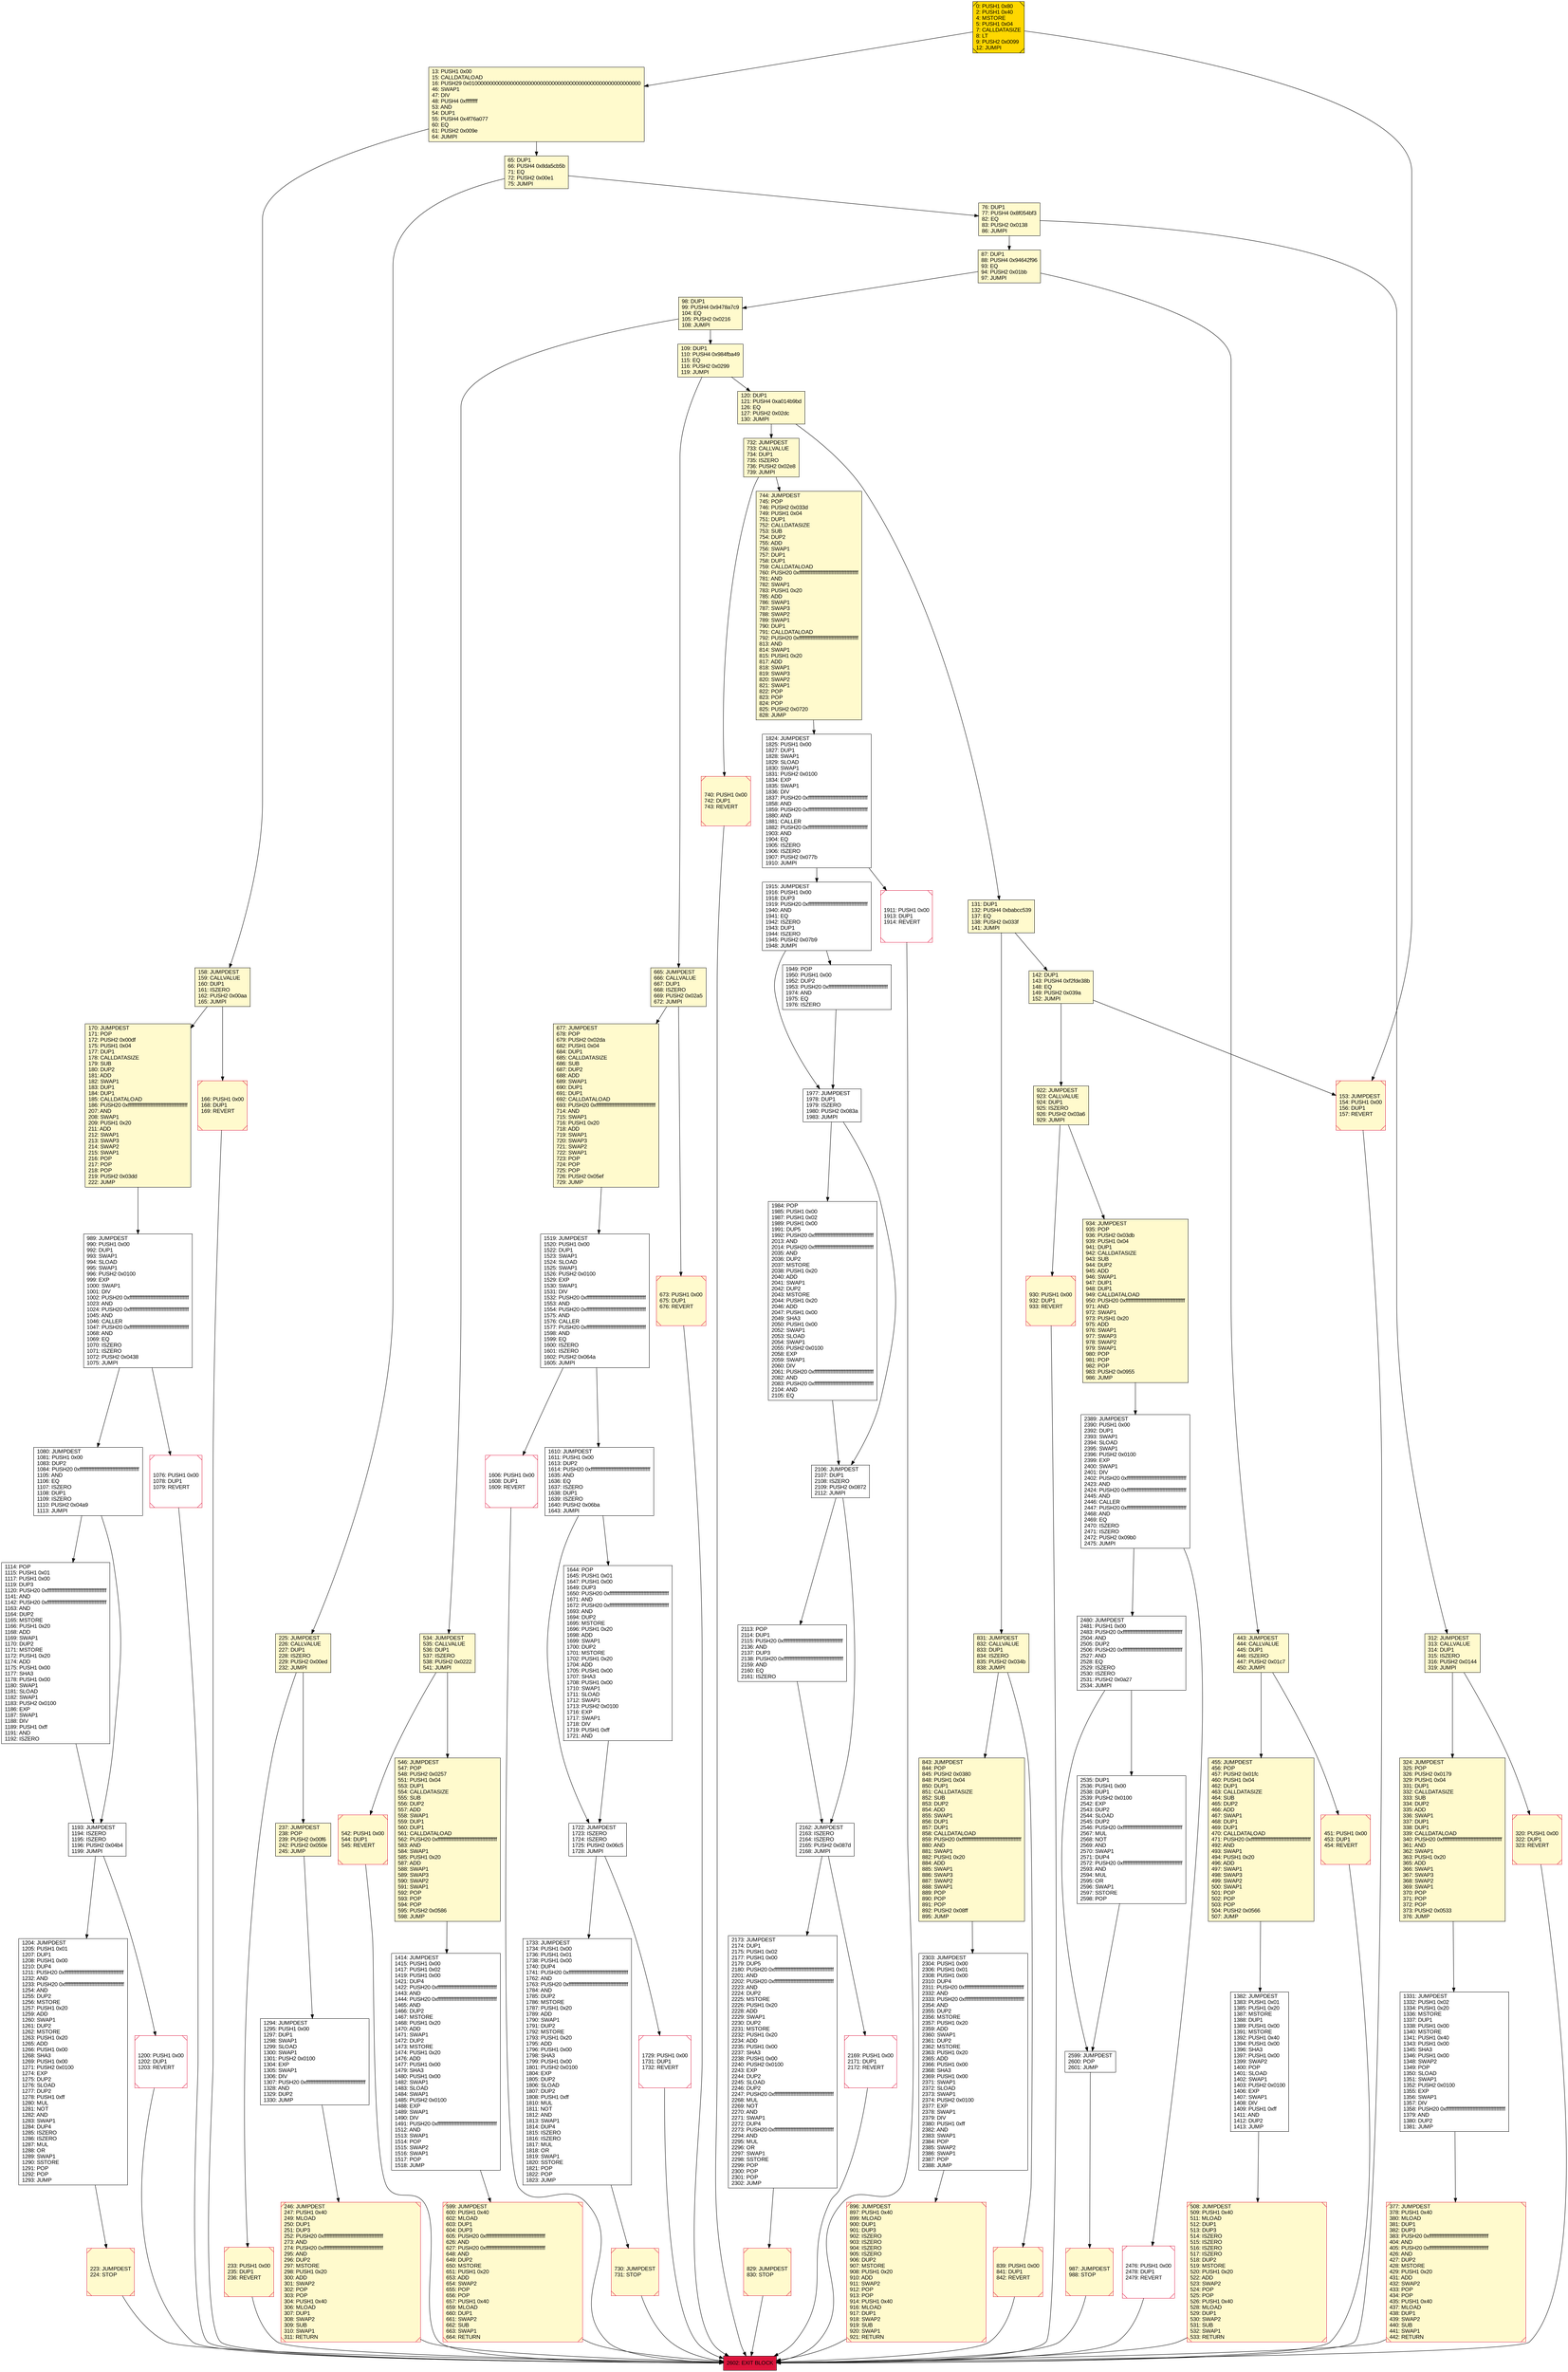 digraph G {
bgcolor=transparent rankdir=UD;
node [shape=box style=filled color=black fillcolor=white fontname=arial fontcolor=black];
87 [label="87: DUP1\l88: PUSH4 0x94642f96\l93: EQ\l94: PUSH2 0x01bb\l97: JUMPI\l" fillcolor=lemonchiffon ];
673 [label="673: PUSH1 0x00\l675: DUP1\l676: REVERT\l" fillcolor=lemonchiffon shape=Msquare color=crimson ];
2599 [label="2599: JUMPDEST\l2600: POP\l2601: JUMP\l" ];
930 [label="930: PUSH1 0x00\l932: DUP1\l933: REVERT\l" fillcolor=lemonchiffon shape=Msquare color=crimson ];
599 [label="599: JUMPDEST\l600: PUSH1 0x40\l602: MLOAD\l603: DUP1\l604: DUP3\l605: PUSH20 0xffffffffffffffffffffffffffffffffffffffff\l626: AND\l627: PUSH20 0xffffffffffffffffffffffffffffffffffffffff\l648: AND\l649: DUP2\l650: MSTORE\l651: PUSH1 0x20\l653: ADD\l654: SWAP2\l655: POP\l656: POP\l657: PUSH1 0x40\l659: MLOAD\l660: DUP1\l661: SWAP2\l662: SUB\l663: SWAP1\l664: RETURN\l" fillcolor=lemonchiffon shape=Msquare color=crimson ];
166 [label="166: PUSH1 0x00\l168: DUP1\l169: REVERT\l" fillcolor=lemonchiffon shape=Msquare color=crimson ];
98 [label="98: DUP1\l99: PUSH4 0x9478a7c9\l104: EQ\l105: PUSH2 0x0216\l108: JUMPI\l" fillcolor=lemonchiffon ];
2476 [label="2476: PUSH1 0x00\l2478: DUP1\l2479: REVERT\l" shape=Msquare color=crimson ];
65 [label="65: DUP1\l66: PUSH4 0x8da5cb5b\l71: EQ\l72: PUSH2 0x00e1\l75: JUMPI\l" fillcolor=lemonchiffon ];
1414 [label="1414: JUMPDEST\l1415: PUSH1 0x00\l1417: PUSH1 0x02\l1419: PUSH1 0x00\l1421: DUP4\l1422: PUSH20 0xffffffffffffffffffffffffffffffffffffffff\l1443: AND\l1444: PUSH20 0xffffffffffffffffffffffffffffffffffffffff\l1465: AND\l1466: DUP2\l1467: MSTORE\l1468: PUSH1 0x20\l1470: ADD\l1471: SWAP1\l1472: DUP2\l1473: MSTORE\l1474: PUSH1 0x20\l1476: ADD\l1477: PUSH1 0x00\l1479: SHA3\l1480: PUSH1 0x00\l1482: SWAP1\l1483: SLOAD\l1484: SWAP1\l1485: PUSH2 0x0100\l1488: EXP\l1489: SWAP1\l1490: DIV\l1491: PUSH20 0xffffffffffffffffffffffffffffffffffffffff\l1512: AND\l1513: SWAP1\l1514: POP\l1515: SWAP2\l1516: SWAP1\l1517: POP\l1518: JUMP\l" ];
1200 [label="1200: PUSH1 0x00\l1202: DUP1\l1203: REVERT\l" shape=Msquare color=crimson ];
1977 [label="1977: JUMPDEST\l1978: DUP1\l1979: ISZERO\l1980: PUSH2 0x083a\l1983: JUMPI\l" ];
131 [label="131: DUP1\l132: PUSH4 0xbabcc539\l137: EQ\l138: PUSH2 0x033f\l141: JUMPI\l" fillcolor=lemonchiffon ];
1076 [label="1076: PUSH1 0x00\l1078: DUP1\l1079: REVERT\l" shape=Msquare color=crimson ];
1722 [label="1722: JUMPDEST\l1723: ISZERO\l1724: ISZERO\l1725: PUSH2 0x06c5\l1728: JUMPI\l" ];
1080 [label="1080: JUMPDEST\l1081: PUSH1 0x00\l1083: DUP2\l1084: PUSH20 0xffffffffffffffffffffffffffffffffffffffff\l1105: AND\l1106: EQ\l1107: ISZERO\l1108: DUP1\l1109: ISZERO\l1110: PUSH2 0x04a9\l1113: JUMPI\l" ];
158 [label="158: JUMPDEST\l159: CALLVALUE\l160: DUP1\l161: ISZERO\l162: PUSH2 0x00aa\l165: JUMPI\l" fillcolor=lemonchiffon ];
153 [label="153: JUMPDEST\l154: PUSH1 0x00\l156: DUP1\l157: REVERT\l" fillcolor=lemonchiffon shape=Msquare color=crimson ];
2389 [label="2389: JUMPDEST\l2390: PUSH1 0x00\l2392: DUP1\l2393: SWAP1\l2394: SLOAD\l2395: SWAP1\l2396: PUSH2 0x0100\l2399: EXP\l2400: SWAP1\l2401: DIV\l2402: PUSH20 0xffffffffffffffffffffffffffffffffffffffff\l2423: AND\l2424: PUSH20 0xffffffffffffffffffffffffffffffffffffffff\l2445: AND\l2446: CALLER\l2447: PUSH20 0xffffffffffffffffffffffffffffffffffffffff\l2468: AND\l2469: EQ\l2470: ISZERO\l2471: ISZERO\l2472: PUSH2 0x09b0\l2475: JUMPI\l" ];
1331 [label="1331: JUMPDEST\l1332: PUSH1 0x02\l1334: PUSH1 0x20\l1336: MSTORE\l1337: DUP1\l1338: PUSH1 0x00\l1340: MSTORE\l1341: PUSH1 0x40\l1343: PUSH1 0x00\l1345: SHA3\l1346: PUSH1 0x00\l1348: SWAP2\l1349: POP\l1350: SLOAD\l1351: SWAP1\l1352: PUSH2 0x0100\l1355: EXP\l1356: SWAP1\l1357: DIV\l1358: PUSH20 0xffffffffffffffffffffffffffffffffffffffff\l1379: AND\l1380: DUP2\l1381: JUMP\l" ];
546 [label="546: JUMPDEST\l547: POP\l548: PUSH2 0x0257\l551: PUSH1 0x04\l553: DUP1\l554: CALLDATASIZE\l555: SUB\l556: DUP2\l557: ADD\l558: SWAP1\l559: DUP1\l560: DUP1\l561: CALLDATALOAD\l562: PUSH20 0xffffffffffffffffffffffffffffffffffffffff\l583: AND\l584: SWAP1\l585: PUSH1 0x20\l587: ADD\l588: SWAP1\l589: SWAP3\l590: SWAP2\l591: SWAP1\l592: POP\l593: POP\l594: POP\l595: PUSH2 0x0586\l598: JUMP\l" fillcolor=lemonchiffon ];
2106 [label="2106: JUMPDEST\l2107: DUP1\l2108: ISZERO\l2109: PUSH2 0x0872\l2112: JUMPI\l" ];
1610 [label="1610: JUMPDEST\l1611: PUSH1 0x00\l1613: DUP2\l1614: PUSH20 0xffffffffffffffffffffffffffffffffffffffff\l1635: AND\l1636: EQ\l1637: ISZERO\l1638: DUP1\l1639: ISZERO\l1640: PUSH2 0x06ba\l1643: JUMPI\l" ];
225 [label="225: JUMPDEST\l226: CALLVALUE\l227: DUP1\l228: ISZERO\l229: PUSH2 0x00ed\l232: JUMPI\l" fillcolor=lemonchiffon ];
246 [label="246: JUMPDEST\l247: PUSH1 0x40\l249: MLOAD\l250: DUP1\l251: DUP3\l252: PUSH20 0xffffffffffffffffffffffffffffffffffffffff\l273: AND\l274: PUSH20 0xffffffffffffffffffffffffffffffffffffffff\l295: AND\l296: DUP2\l297: MSTORE\l298: PUSH1 0x20\l300: ADD\l301: SWAP2\l302: POP\l303: POP\l304: PUSH1 0x40\l306: MLOAD\l307: DUP1\l308: SWAP2\l309: SUB\l310: SWAP1\l311: RETURN\l" fillcolor=lemonchiffon shape=Msquare color=crimson ];
2480 [label="2480: JUMPDEST\l2481: PUSH1 0x00\l2483: PUSH20 0xffffffffffffffffffffffffffffffffffffffff\l2504: AND\l2505: DUP2\l2506: PUSH20 0xffffffffffffffffffffffffffffffffffffffff\l2527: AND\l2528: EQ\l2529: ISZERO\l2530: ISZERO\l2531: PUSH2 0x0a27\l2534: JUMPI\l" ];
443 [label="443: JUMPDEST\l444: CALLVALUE\l445: DUP1\l446: ISZERO\l447: PUSH2 0x01c7\l450: JUMPI\l" fillcolor=lemonchiffon ];
312 [label="312: JUMPDEST\l313: CALLVALUE\l314: DUP1\l315: ISZERO\l316: PUSH2 0x0144\l319: JUMPI\l" fillcolor=lemonchiffon ];
237 [label="237: JUMPDEST\l238: POP\l239: PUSH2 0x00f6\l242: PUSH2 0x050e\l245: JUMP\l" fillcolor=lemonchiffon ];
829 [label="829: JUMPDEST\l830: STOP\l" fillcolor=lemonchiffon shape=Msquare color=crimson ];
1114 [label="1114: POP\l1115: PUSH1 0x01\l1117: PUSH1 0x00\l1119: DUP3\l1120: PUSH20 0xffffffffffffffffffffffffffffffffffffffff\l1141: AND\l1142: PUSH20 0xffffffffffffffffffffffffffffffffffffffff\l1163: AND\l1164: DUP2\l1165: MSTORE\l1166: PUSH1 0x20\l1168: ADD\l1169: SWAP1\l1170: DUP2\l1171: MSTORE\l1172: PUSH1 0x20\l1174: ADD\l1175: PUSH1 0x00\l1177: SHA3\l1178: PUSH1 0x00\l1180: SWAP1\l1181: SLOAD\l1182: SWAP1\l1183: PUSH2 0x0100\l1186: EXP\l1187: SWAP1\l1188: DIV\l1189: PUSH1 0xff\l1191: AND\l1192: ISZERO\l" ];
2602 [label="2602: EXIT BLOCK\l" fillcolor=crimson ];
377 [label="377: JUMPDEST\l378: PUSH1 0x40\l380: MLOAD\l381: DUP1\l382: DUP3\l383: PUSH20 0xffffffffffffffffffffffffffffffffffffffff\l404: AND\l405: PUSH20 0xffffffffffffffffffffffffffffffffffffffff\l426: AND\l427: DUP2\l428: MSTORE\l429: PUSH1 0x20\l431: ADD\l432: SWAP2\l433: POP\l434: POP\l435: PUSH1 0x40\l437: MLOAD\l438: DUP1\l439: SWAP2\l440: SUB\l441: SWAP1\l442: RETURN\l" fillcolor=lemonchiffon shape=Msquare color=crimson ];
677 [label="677: JUMPDEST\l678: POP\l679: PUSH2 0x02da\l682: PUSH1 0x04\l684: DUP1\l685: CALLDATASIZE\l686: SUB\l687: DUP2\l688: ADD\l689: SWAP1\l690: DUP1\l691: DUP1\l692: CALLDATALOAD\l693: PUSH20 0xffffffffffffffffffffffffffffffffffffffff\l714: AND\l715: SWAP1\l716: PUSH1 0x20\l718: ADD\l719: SWAP1\l720: SWAP3\l721: SWAP2\l722: SWAP1\l723: POP\l724: POP\l725: POP\l726: PUSH2 0x05ef\l729: JUMP\l" fillcolor=lemonchiffon ];
76 [label="76: DUP1\l77: PUSH4 0x8f054bf3\l82: EQ\l83: PUSH2 0x0138\l86: JUMPI\l" fillcolor=lemonchiffon ];
922 [label="922: JUMPDEST\l923: CALLVALUE\l924: DUP1\l925: ISZERO\l926: PUSH2 0x03a6\l929: JUMPI\l" fillcolor=lemonchiffon ];
120 [label="120: DUP1\l121: PUSH4 0xa014b9bd\l126: EQ\l127: PUSH2 0x02dc\l130: JUMPI\l" fillcolor=lemonchiffon ];
831 [label="831: JUMPDEST\l832: CALLVALUE\l833: DUP1\l834: ISZERO\l835: PUSH2 0x034b\l838: JUMPI\l" fillcolor=lemonchiffon ];
1949 [label="1949: POP\l1950: PUSH1 0x00\l1952: DUP2\l1953: PUSH20 0xffffffffffffffffffffffffffffffffffffffff\l1974: AND\l1975: EQ\l1976: ISZERO\l" ];
2303 [label="2303: JUMPDEST\l2304: PUSH1 0x00\l2306: PUSH1 0x01\l2308: PUSH1 0x00\l2310: DUP4\l2311: PUSH20 0xffffffffffffffffffffffffffffffffffffffff\l2332: AND\l2333: PUSH20 0xffffffffffffffffffffffffffffffffffffffff\l2354: AND\l2355: DUP2\l2356: MSTORE\l2357: PUSH1 0x20\l2359: ADD\l2360: SWAP1\l2361: DUP2\l2362: MSTORE\l2363: PUSH1 0x20\l2365: ADD\l2366: PUSH1 0x00\l2368: SHA3\l2369: PUSH1 0x00\l2371: SWAP1\l2372: SLOAD\l2373: SWAP1\l2374: PUSH2 0x0100\l2377: EXP\l2378: SWAP1\l2379: DIV\l2380: PUSH1 0xff\l2382: AND\l2383: SWAP1\l2384: POP\l2385: SWAP2\l2386: SWAP1\l2387: POP\l2388: JUMP\l" ];
1294 [label="1294: JUMPDEST\l1295: PUSH1 0x00\l1297: DUP1\l1298: SWAP1\l1299: SLOAD\l1300: SWAP1\l1301: PUSH2 0x0100\l1304: EXP\l1305: SWAP1\l1306: DIV\l1307: PUSH20 0xffffffffffffffffffffffffffffffffffffffff\l1328: AND\l1329: DUP2\l1330: JUMP\l" ];
1204 [label="1204: JUMPDEST\l1205: PUSH1 0x01\l1207: DUP1\l1208: PUSH1 0x00\l1210: DUP4\l1211: PUSH20 0xffffffffffffffffffffffffffffffffffffffff\l1232: AND\l1233: PUSH20 0xffffffffffffffffffffffffffffffffffffffff\l1254: AND\l1255: DUP2\l1256: MSTORE\l1257: PUSH1 0x20\l1259: ADD\l1260: SWAP1\l1261: DUP2\l1262: MSTORE\l1263: PUSH1 0x20\l1265: ADD\l1266: PUSH1 0x00\l1268: SHA3\l1269: PUSH1 0x00\l1271: PUSH2 0x0100\l1274: EXP\l1275: DUP2\l1276: SLOAD\l1277: DUP2\l1278: PUSH1 0xff\l1280: MUL\l1281: NOT\l1282: AND\l1283: SWAP1\l1284: DUP4\l1285: ISZERO\l1286: ISZERO\l1287: MUL\l1288: OR\l1289: SWAP1\l1290: SSTORE\l1291: POP\l1292: POP\l1293: JUMP\l" ];
534 [label="534: JUMPDEST\l535: CALLVALUE\l536: DUP1\l537: ISZERO\l538: PUSH2 0x0222\l541: JUMPI\l" fillcolor=lemonchiffon ];
2162 [label="2162: JUMPDEST\l2163: ISZERO\l2164: ISZERO\l2165: PUSH2 0x087d\l2168: JUMPI\l" ];
0 [label="0: PUSH1 0x80\l2: PUSH1 0x40\l4: MSTORE\l5: PUSH1 0x04\l7: CALLDATASIZE\l8: LT\l9: PUSH2 0x0099\l12: JUMPI\l" fillcolor=lemonchiffon shape=Msquare fillcolor=gold ];
1519 [label="1519: JUMPDEST\l1520: PUSH1 0x00\l1522: DUP1\l1523: SWAP1\l1524: SLOAD\l1525: SWAP1\l1526: PUSH2 0x0100\l1529: EXP\l1530: SWAP1\l1531: DIV\l1532: PUSH20 0xffffffffffffffffffffffffffffffffffffffff\l1553: AND\l1554: PUSH20 0xffffffffffffffffffffffffffffffffffffffff\l1575: AND\l1576: CALLER\l1577: PUSH20 0xffffffffffffffffffffffffffffffffffffffff\l1598: AND\l1599: EQ\l1600: ISZERO\l1601: ISZERO\l1602: PUSH2 0x064a\l1605: JUMPI\l" ];
896 [label="896: JUMPDEST\l897: PUSH1 0x40\l899: MLOAD\l900: DUP1\l901: DUP3\l902: ISZERO\l903: ISZERO\l904: ISZERO\l905: ISZERO\l906: DUP2\l907: MSTORE\l908: PUSH1 0x20\l910: ADD\l911: SWAP2\l912: POP\l913: POP\l914: PUSH1 0x40\l916: MLOAD\l917: DUP1\l918: SWAP2\l919: SUB\l920: SWAP1\l921: RETURN\l" fillcolor=lemonchiffon shape=Msquare color=crimson ];
542 [label="542: PUSH1 0x00\l544: DUP1\l545: REVERT\l" fillcolor=lemonchiffon shape=Msquare color=crimson ];
508 [label="508: JUMPDEST\l509: PUSH1 0x40\l511: MLOAD\l512: DUP1\l513: DUP3\l514: ISZERO\l515: ISZERO\l516: ISZERO\l517: ISZERO\l518: DUP2\l519: MSTORE\l520: PUSH1 0x20\l522: ADD\l523: SWAP2\l524: POP\l525: POP\l526: PUSH1 0x40\l528: MLOAD\l529: DUP1\l530: SWAP2\l531: SUB\l532: SWAP1\l533: RETURN\l" fillcolor=lemonchiffon shape=Msquare color=crimson ];
1824 [label="1824: JUMPDEST\l1825: PUSH1 0x00\l1827: DUP1\l1828: SWAP1\l1829: SLOAD\l1830: SWAP1\l1831: PUSH2 0x0100\l1834: EXP\l1835: SWAP1\l1836: DIV\l1837: PUSH20 0xffffffffffffffffffffffffffffffffffffffff\l1858: AND\l1859: PUSH20 0xffffffffffffffffffffffffffffffffffffffff\l1880: AND\l1881: CALLER\l1882: PUSH20 0xffffffffffffffffffffffffffffffffffffffff\l1903: AND\l1904: EQ\l1905: ISZERO\l1906: ISZERO\l1907: PUSH2 0x077b\l1910: JUMPI\l" ];
740 [label="740: PUSH1 0x00\l742: DUP1\l743: REVERT\l" fillcolor=lemonchiffon shape=Msquare color=crimson ];
233 [label="233: PUSH1 0x00\l235: DUP1\l236: REVERT\l" fillcolor=lemonchiffon shape=Msquare color=crimson ];
223 [label="223: JUMPDEST\l224: STOP\l" fillcolor=lemonchiffon shape=Msquare color=crimson ];
1193 [label="1193: JUMPDEST\l1194: ISZERO\l1195: ISZERO\l1196: PUSH2 0x04b4\l1199: JUMPI\l" ];
109 [label="109: DUP1\l110: PUSH4 0x984fba49\l115: EQ\l116: PUSH2 0x0299\l119: JUMPI\l" fillcolor=lemonchiffon ];
730 [label="730: JUMPDEST\l731: STOP\l" fillcolor=lemonchiffon shape=Msquare color=crimson ];
934 [label="934: JUMPDEST\l935: POP\l936: PUSH2 0x03db\l939: PUSH1 0x04\l941: DUP1\l942: CALLDATASIZE\l943: SUB\l944: DUP2\l945: ADD\l946: SWAP1\l947: DUP1\l948: DUP1\l949: CALLDATALOAD\l950: PUSH20 0xffffffffffffffffffffffffffffffffffffffff\l971: AND\l972: SWAP1\l973: PUSH1 0x20\l975: ADD\l976: SWAP1\l977: SWAP3\l978: SWAP2\l979: SWAP1\l980: POP\l981: POP\l982: POP\l983: PUSH2 0x0955\l986: JUMP\l" fillcolor=lemonchiffon ];
987 [label="987: JUMPDEST\l988: STOP\l" fillcolor=lemonchiffon shape=Msquare color=crimson ];
1911 [label="1911: PUSH1 0x00\l1913: DUP1\l1914: REVERT\l" shape=Msquare color=crimson ];
665 [label="665: JUMPDEST\l666: CALLVALUE\l667: DUP1\l668: ISZERO\l669: PUSH2 0x02a5\l672: JUMPI\l" fillcolor=lemonchiffon ];
2169 [label="2169: PUSH1 0x00\l2171: DUP1\l2172: REVERT\l" shape=Msquare color=crimson ];
732 [label="732: JUMPDEST\l733: CALLVALUE\l734: DUP1\l735: ISZERO\l736: PUSH2 0x02e8\l739: JUMPI\l" fillcolor=lemonchiffon ];
170 [label="170: JUMPDEST\l171: POP\l172: PUSH2 0x00df\l175: PUSH1 0x04\l177: DUP1\l178: CALLDATASIZE\l179: SUB\l180: DUP2\l181: ADD\l182: SWAP1\l183: DUP1\l184: DUP1\l185: CALLDATALOAD\l186: PUSH20 0xffffffffffffffffffffffffffffffffffffffff\l207: AND\l208: SWAP1\l209: PUSH1 0x20\l211: ADD\l212: SWAP1\l213: SWAP3\l214: SWAP2\l215: SWAP1\l216: POP\l217: POP\l218: POP\l219: PUSH2 0x03dd\l222: JUMP\l" fillcolor=lemonchiffon ];
1729 [label="1729: PUSH1 0x00\l1731: DUP1\l1732: REVERT\l" shape=Msquare color=crimson ];
320 [label="320: PUSH1 0x00\l322: DUP1\l323: REVERT\l" fillcolor=lemonchiffon shape=Msquare color=crimson ];
13 [label="13: PUSH1 0x00\l15: CALLDATALOAD\l16: PUSH29 0x0100000000000000000000000000000000000000000000000000000000\l46: SWAP1\l47: DIV\l48: PUSH4 0xffffffff\l53: AND\l54: DUP1\l55: PUSH4 0x4f76a077\l60: EQ\l61: PUSH2 0x009e\l64: JUMPI\l" fillcolor=lemonchiffon ];
451 [label="451: PUSH1 0x00\l453: DUP1\l454: REVERT\l" fillcolor=lemonchiffon shape=Msquare color=crimson ];
1733 [label="1733: JUMPDEST\l1734: PUSH1 0x00\l1736: PUSH1 0x01\l1738: PUSH1 0x00\l1740: DUP4\l1741: PUSH20 0xffffffffffffffffffffffffffffffffffffffff\l1762: AND\l1763: PUSH20 0xffffffffffffffffffffffffffffffffffffffff\l1784: AND\l1785: DUP2\l1786: MSTORE\l1787: PUSH1 0x20\l1789: ADD\l1790: SWAP1\l1791: DUP2\l1792: MSTORE\l1793: PUSH1 0x20\l1795: ADD\l1796: PUSH1 0x00\l1798: SHA3\l1799: PUSH1 0x00\l1801: PUSH2 0x0100\l1804: EXP\l1805: DUP2\l1806: SLOAD\l1807: DUP2\l1808: PUSH1 0xff\l1810: MUL\l1811: NOT\l1812: AND\l1813: SWAP1\l1814: DUP4\l1815: ISZERO\l1816: ISZERO\l1817: MUL\l1818: OR\l1819: SWAP1\l1820: SSTORE\l1821: POP\l1822: POP\l1823: JUMP\l" ];
839 [label="839: PUSH1 0x00\l841: DUP1\l842: REVERT\l" fillcolor=lemonchiffon shape=Msquare color=crimson ];
1606 [label="1606: PUSH1 0x00\l1608: DUP1\l1609: REVERT\l" shape=Msquare color=crimson ];
324 [label="324: JUMPDEST\l325: POP\l326: PUSH2 0x0179\l329: PUSH1 0x04\l331: DUP1\l332: CALLDATASIZE\l333: SUB\l334: DUP2\l335: ADD\l336: SWAP1\l337: DUP1\l338: DUP1\l339: CALLDATALOAD\l340: PUSH20 0xffffffffffffffffffffffffffffffffffffffff\l361: AND\l362: SWAP1\l363: PUSH1 0x20\l365: ADD\l366: SWAP1\l367: SWAP3\l368: SWAP2\l369: SWAP1\l370: POP\l371: POP\l372: POP\l373: PUSH2 0x0533\l376: JUMP\l" fillcolor=lemonchiffon ];
1382 [label="1382: JUMPDEST\l1383: PUSH1 0x01\l1385: PUSH1 0x20\l1387: MSTORE\l1388: DUP1\l1389: PUSH1 0x00\l1391: MSTORE\l1392: PUSH1 0x40\l1394: PUSH1 0x00\l1396: SHA3\l1397: PUSH1 0x00\l1399: SWAP2\l1400: POP\l1401: SLOAD\l1402: SWAP1\l1403: PUSH2 0x0100\l1406: EXP\l1407: SWAP1\l1408: DIV\l1409: PUSH1 0xff\l1411: AND\l1412: DUP2\l1413: JUMP\l" ];
843 [label="843: JUMPDEST\l844: POP\l845: PUSH2 0x0380\l848: PUSH1 0x04\l850: DUP1\l851: CALLDATASIZE\l852: SUB\l853: DUP2\l854: ADD\l855: SWAP1\l856: DUP1\l857: DUP1\l858: CALLDATALOAD\l859: PUSH20 0xffffffffffffffffffffffffffffffffffffffff\l880: AND\l881: SWAP1\l882: PUSH1 0x20\l884: ADD\l885: SWAP1\l886: SWAP3\l887: SWAP2\l888: SWAP1\l889: POP\l890: POP\l891: POP\l892: PUSH2 0x08ff\l895: JUMP\l" fillcolor=lemonchiffon ];
1915 [label="1915: JUMPDEST\l1916: PUSH1 0x00\l1918: DUP3\l1919: PUSH20 0xffffffffffffffffffffffffffffffffffffffff\l1940: AND\l1941: EQ\l1942: ISZERO\l1943: DUP1\l1944: ISZERO\l1945: PUSH2 0x07b9\l1948: JUMPI\l" ];
142 [label="142: DUP1\l143: PUSH4 0xf2fde38b\l148: EQ\l149: PUSH2 0x039a\l152: JUMPI\l" fillcolor=lemonchiffon ];
1984 [label="1984: POP\l1985: PUSH1 0x00\l1987: PUSH1 0x02\l1989: PUSH1 0x00\l1991: DUP5\l1992: PUSH20 0xffffffffffffffffffffffffffffffffffffffff\l2013: AND\l2014: PUSH20 0xffffffffffffffffffffffffffffffffffffffff\l2035: AND\l2036: DUP2\l2037: MSTORE\l2038: PUSH1 0x20\l2040: ADD\l2041: SWAP1\l2042: DUP2\l2043: MSTORE\l2044: PUSH1 0x20\l2046: ADD\l2047: PUSH1 0x00\l2049: SHA3\l2050: PUSH1 0x00\l2052: SWAP1\l2053: SLOAD\l2054: SWAP1\l2055: PUSH2 0x0100\l2058: EXP\l2059: SWAP1\l2060: DIV\l2061: PUSH20 0xffffffffffffffffffffffffffffffffffffffff\l2082: AND\l2083: PUSH20 0xffffffffffffffffffffffffffffffffffffffff\l2104: AND\l2105: EQ\l" ];
455 [label="455: JUMPDEST\l456: POP\l457: PUSH2 0x01fc\l460: PUSH1 0x04\l462: DUP1\l463: CALLDATASIZE\l464: SUB\l465: DUP2\l466: ADD\l467: SWAP1\l468: DUP1\l469: DUP1\l470: CALLDATALOAD\l471: PUSH20 0xffffffffffffffffffffffffffffffffffffffff\l492: AND\l493: SWAP1\l494: PUSH1 0x20\l496: ADD\l497: SWAP1\l498: SWAP3\l499: SWAP2\l500: SWAP1\l501: POP\l502: POP\l503: POP\l504: PUSH2 0x0566\l507: JUMP\l" fillcolor=lemonchiffon ];
989 [label="989: JUMPDEST\l990: PUSH1 0x00\l992: DUP1\l993: SWAP1\l994: SLOAD\l995: SWAP1\l996: PUSH2 0x0100\l999: EXP\l1000: SWAP1\l1001: DIV\l1002: PUSH20 0xffffffffffffffffffffffffffffffffffffffff\l1023: AND\l1024: PUSH20 0xffffffffffffffffffffffffffffffffffffffff\l1045: AND\l1046: CALLER\l1047: PUSH20 0xffffffffffffffffffffffffffffffffffffffff\l1068: AND\l1069: EQ\l1070: ISZERO\l1071: ISZERO\l1072: PUSH2 0x0438\l1075: JUMPI\l" ];
2173 [label="2173: JUMPDEST\l2174: DUP1\l2175: PUSH1 0x02\l2177: PUSH1 0x00\l2179: DUP5\l2180: PUSH20 0xffffffffffffffffffffffffffffffffffffffff\l2201: AND\l2202: PUSH20 0xffffffffffffffffffffffffffffffffffffffff\l2223: AND\l2224: DUP2\l2225: MSTORE\l2226: PUSH1 0x20\l2228: ADD\l2229: SWAP1\l2230: DUP2\l2231: MSTORE\l2232: PUSH1 0x20\l2234: ADD\l2235: PUSH1 0x00\l2237: SHA3\l2238: PUSH1 0x00\l2240: PUSH2 0x0100\l2243: EXP\l2244: DUP2\l2245: SLOAD\l2246: DUP2\l2247: PUSH20 0xffffffffffffffffffffffffffffffffffffffff\l2268: MUL\l2269: NOT\l2270: AND\l2271: SWAP1\l2272: DUP4\l2273: PUSH20 0xffffffffffffffffffffffffffffffffffffffff\l2294: AND\l2295: MUL\l2296: OR\l2297: SWAP1\l2298: SSTORE\l2299: POP\l2300: POP\l2301: POP\l2302: JUMP\l" ];
1644 [label="1644: POP\l1645: PUSH1 0x01\l1647: PUSH1 0x00\l1649: DUP3\l1650: PUSH20 0xffffffffffffffffffffffffffffffffffffffff\l1671: AND\l1672: PUSH20 0xffffffffffffffffffffffffffffffffffffffff\l1693: AND\l1694: DUP2\l1695: MSTORE\l1696: PUSH1 0x20\l1698: ADD\l1699: SWAP1\l1700: DUP2\l1701: MSTORE\l1702: PUSH1 0x20\l1704: ADD\l1705: PUSH1 0x00\l1707: SHA3\l1708: PUSH1 0x00\l1710: SWAP1\l1711: SLOAD\l1712: SWAP1\l1713: PUSH2 0x0100\l1716: EXP\l1717: SWAP1\l1718: DIV\l1719: PUSH1 0xff\l1721: AND\l" ];
2113 [label="2113: POP\l2114: DUP1\l2115: PUSH20 0xffffffffffffffffffffffffffffffffffffffff\l2136: AND\l2137: DUP3\l2138: PUSH20 0xffffffffffffffffffffffffffffffffffffffff\l2159: AND\l2160: EQ\l2161: ISZERO\l" ];
2535 [label="2535: DUP1\l2536: PUSH1 0x00\l2538: DUP1\l2539: PUSH2 0x0100\l2542: EXP\l2543: DUP2\l2544: SLOAD\l2545: DUP2\l2546: PUSH20 0xffffffffffffffffffffffffffffffffffffffff\l2567: MUL\l2568: NOT\l2569: AND\l2570: SWAP1\l2571: DUP4\l2572: PUSH20 0xffffffffffffffffffffffffffffffffffffffff\l2593: AND\l2594: MUL\l2595: OR\l2596: SWAP1\l2597: SSTORE\l2598: POP\l" ];
744 [label="744: JUMPDEST\l745: POP\l746: PUSH2 0x033d\l749: PUSH1 0x04\l751: DUP1\l752: CALLDATASIZE\l753: SUB\l754: DUP2\l755: ADD\l756: SWAP1\l757: DUP1\l758: DUP1\l759: CALLDATALOAD\l760: PUSH20 0xffffffffffffffffffffffffffffffffffffffff\l781: AND\l782: SWAP1\l783: PUSH1 0x20\l785: ADD\l786: SWAP1\l787: SWAP3\l788: SWAP2\l789: SWAP1\l790: DUP1\l791: CALLDATALOAD\l792: PUSH20 0xffffffffffffffffffffffffffffffffffffffff\l813: AND\l814: SWAP1\l815: PUSH1 0x20\l817: ADD\l818: SWAP1\l819: SWAP3\l820: SWAP2\l821: SWAP1\l822: POP\l823: POP\l824: POP\l825: PUSH2 0x0720\l828: JUMP\l" fillcolor=lemonchiffon ];
377 -> 2602;
455 -> 1382;
2303 -> 896;
87 -> 98;
225 -> 237;
2389 -> 2476;
1414 -> 599;
109 -> 665;
1824 -> 1911;
732 -> 740;
1519 -> 1610;
2480 -> 2599;
0 -> 153;
2476 -> 2602;
1824 -> 1915;
930 -> 2602;
673 -> 2602;
76 -> 87;
166 -> 2602;
1733 -> 730;
599 -> 2602;
170 -> 989;
65 -> 225;
1610 -> 1722;
1331 -> 377;
2389 -> 2480;
744 -> 1824;
1200 -> 2602;
65 -> 76;
1080 -> 1114;
98 -> 109;
312 -> 324;
2113 -> 2162;
443 -> 455;
451 -> 2602;
443 -> 451;
1729 -> 2602;
1984 -> 2106;
2599 -> 987;
934 -> 2389;
831 -> 839;
1519 -> 1606;
1080 -> 1193;
2480 -> 2535;
223 -> 2602;
233 -> 2602;
1114 -> 1193;
2162 -> 2169;
730 -> 2602;
987 -> 2602;
740 -> 2602;
1193 -> 1204;
324 -> 1331;
131 -> 142;
2535 -> 2599;
109 -> 120;
1915 -> 1977;
829 -> 2602;
76 -> 312;
534 -> 542;
546 -> 1414;
246 -> 2602;
677 -> 1519;
237 -> 1294;
542 -> 2602;
896 -> 2602;
2106 -> 2162;
1294 -> 246;
158 -> 166;
131 -> 831;
120 -> 131;
732 -> 744;
534 -> 546;
1949 -> 1977;
87 -> 443;
1382 -> 508;
922 -> 930;
98 -> 534;
1977 -> 2106;
153 -> 2602;
1076 -> 2602;
142 -> 922;
158 -> 170;
312 -> 320;
320 -> 2602;
839 -> 2602;
2162 -> 2173;
1606 -> 2602;
665 -> 673;
831 -> 843;
2106 -> 2113;
0 -> 13;
1193 -> 1200;
1610 -> 1644;
1915 -> 1949;
843 -> 2303;
2173 -> 829;
922 -> 934;
989 -> 1076;
989 -> 1080;
508 -> 2602;
225 -> 233;
120 -> 732;
1644 -> 1722;
142 -> 153;
13 -> 65;
2169 -> 2602;
1204 -> 223;
665 -> 677;
1722 -> 1733;
1722 -> 1729;
1977 -> 1984;
13 -> 158;
1911 -> 2602;
}